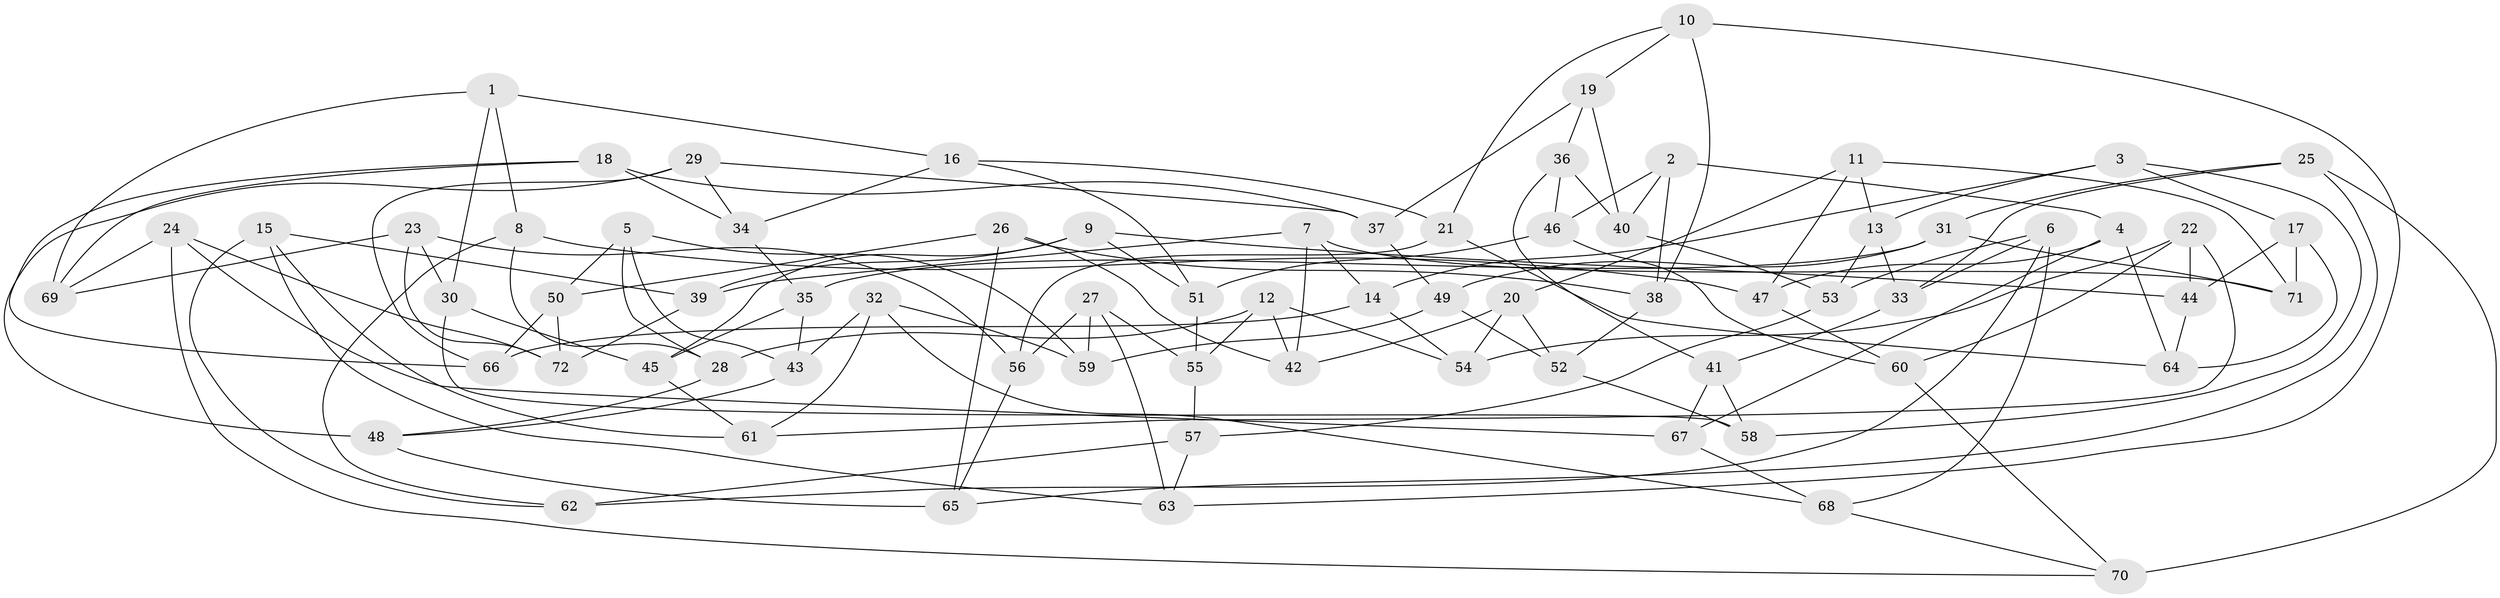 // Generated by graph-tools (version 1.1) at 2025/38/03/09/25 02:38:18]
// undirected, 72 vertices, 144 edges
graph export_dot {
graph [start="1"]
  node [color=gray90,style=filled];
  1;
  2;
  3;
  4;
  5;
  6;
  7;
  8;
  9;
  10;
  11;
  12;
  13;
  14;
  15;
  16;
  17;
  18;
  19;
  20;
  21;
  22;
  23;
  24;
  25;
  26;
  27;
  28;
  29;
  30;
  31;
  32;
  33;
  34;
  35;
  36;
  37;
  38;
  39;
  40;
  41;
  42;
  43;
  44;
  45;
  46;
  47;
  48;
  49;
  50;
  51;
  52;
  53;
  54;
  55;
  56;
  57;
  58;
  59;
  60;
  61;
  62;
  63;
  64;
  65;
  66;
  67;
  68;
  69;
  70;
  71;
  72;
  1 -- 16;
  1 -- 8;
  1 -- 69;
  1 -- 30;
  2 -- 38;
  2 -- 46;
  2 -- 4;
  2 -- 40;
  3 -- 58;
  3 -- 14;
  3 -- 17;
  3 -- 13;
  4 -- 64;
  4 -- 67;
  4 -- 47;
  5 -- 28;
  5 -- 43;
  5 -- 50;
  5 -- 59;
  6 -- 62;
  6 -- 53;
  6 -- 68;
  6 -- 33;
  7 -- 39;
  7 -- 14;
  7 -- 42;
  7 -- 71;
  8 -- 62;
  8 -- 28;
  8 -- 47;
  9 -- 51;
  9 -- 39;
  9 -- 44;
  9 -- 45;
  10 -- 19;
  10 -- 21;
  10 -- 63;
  10 -- 38;
  11 -- 71;
  11 -- 20;
  11 -- 47;
  11 -- 13;
  12 -- 55;
  12 -- 42;
  12 -- 54;
  12 -- 28;
  13 -- 53;
  13 -- 33;
  14 -- 54;
  14 -- 66;
  15 -- 63;
  15 -- 62;
  15 -- 39;
  15 -- 61;
  16 -- 34;
  16 -- 21;
  16 -- 51;
  17 -- 71;
  17 -- 44;
  17 -- 64;
  18 -- 34;
  18 -- 69;
  18 -- 37;
  18 -- 66;
  19 -- 40;
  19 -- 36;
  19 -- 37;
  20 -- 54;
  20 -- 52;
  20 -- 42;
  21 -- 64;
  21 -- 56;
  22 -- 61;
  22 -- 44;
  22 -- 54;
  22 -- 60;
  23 -- 30;
  23 -- 56;
  23 -- 72;
  23 -- 69;
  24 -- 67;
  24 -- 69;
  24 -- 72;
  24 -- 70;
  25 -- 33;
  25 -- 31;
  25 -- 65;
  25 -- 70;
  26 -- 38;
  26 -- 50;
  26 -- 42;
  26 -- 65;
  27 -- 63;
  27 -- 55;
  27 -- 59;
  27 -- 56;
  28 -- 48;
  29 -- 37;
  29 -- 48;
  29 -- 34;
  29 -- 66;
  30 -- 58;
  30 -- 45;
  31 -- 49;
  31 -- 71;
  31 -- 35;
  32 -- 59;
  32 -- 43;
  32 -- 68;
  32 -- 61;
  33 -- 41;
  34 -- 35;
  35 -- 45;
  35 -- 43;
  36 -- 41;
  36 -- 40;
  36 -- 46;
  37 -- 49;
  38 -- 52;
  39 -- 72;
  40 -- 53;
  41 -- 58;
  41 -- 67;
  43 -- 48;
  44 -- 64;
  45 -- 61;
  46 -- 51;
  46 -- 60;
  47 -- 60;
  48 -- 65;
  49 -- 59;
  49 -- 52;
  50 -- 72;
  50 -- 66;
  51 -- 55;
  52 -- 58;
  53 -- 57;
  55 -- 57;
  56 -- 65;
  57 -- 62;
  57 -- 63;
  60 -- 70;
  67 -- 68;
  68 -- 70;
}

